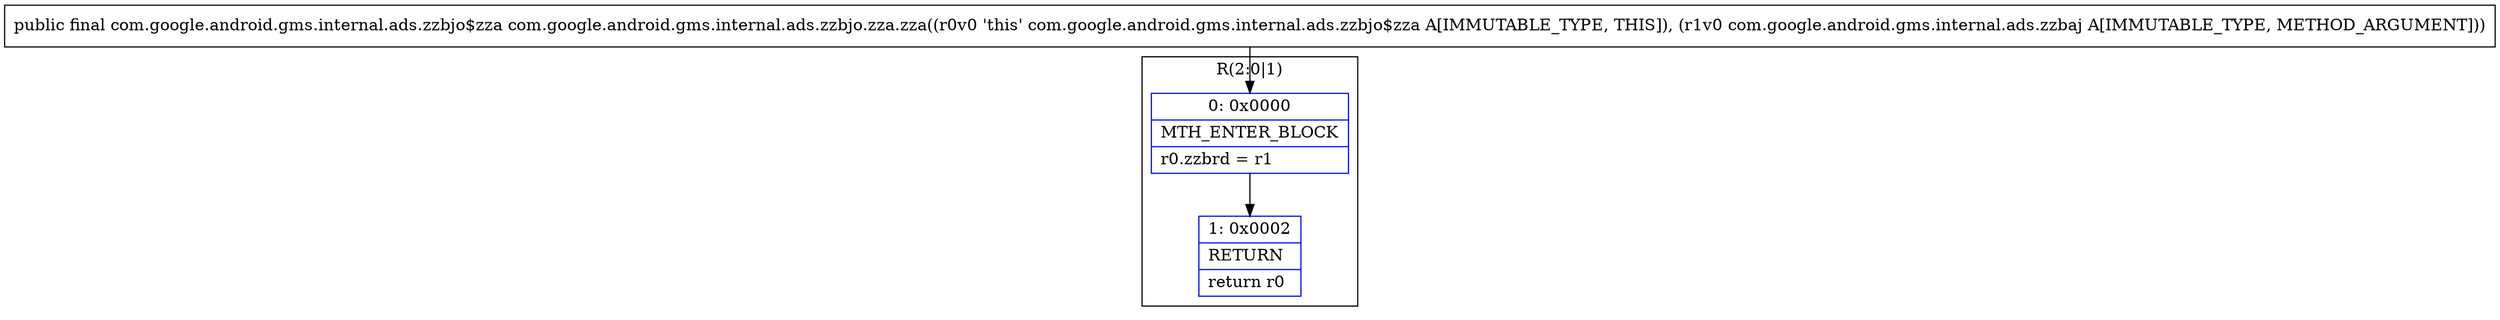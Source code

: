 digraph "CFG forcom.google.android.gms.internal.ads.zzbjo.zza.zza(Lcom\/google\/android\/gms\/internal\/ads\/zzbaj;)Lcom\/google\/android\/gms\/internal\/ads\/zzbjo$zza;" {
subgraph cluster_Region_1358908869 {
label = "R(2:0|1)";
node [shape=record,color=blue];
Node_0 [shape=record,label="{0\:\ 0x0000|MTH_ENTER_BLOCK\l|r0.zzbrd = r1\l}"];
Node_1 [shape=record,label="{1\:\ 0x0002|RETURN\l|return r0\l}"];
}
MethodNode[shape=record,label="{public final com.google.android.gms.internal.ads.zzbjo$zza com.google.android.gms.internal.ads.zzbjo.zza.zza((r0v0 'this' com.google.android.gms.internal.ads.zzbjo$zza A[IMMUTABLE_TYPE, THIS]), (r1v0 com.google.android.gms.internal.ads.zzbaj A[IMMUTABLE_TYPE, METHOD_ARGUMENT])) }"];
MethodNode -> Node_0;
Node_0 -> Node_1;
}

